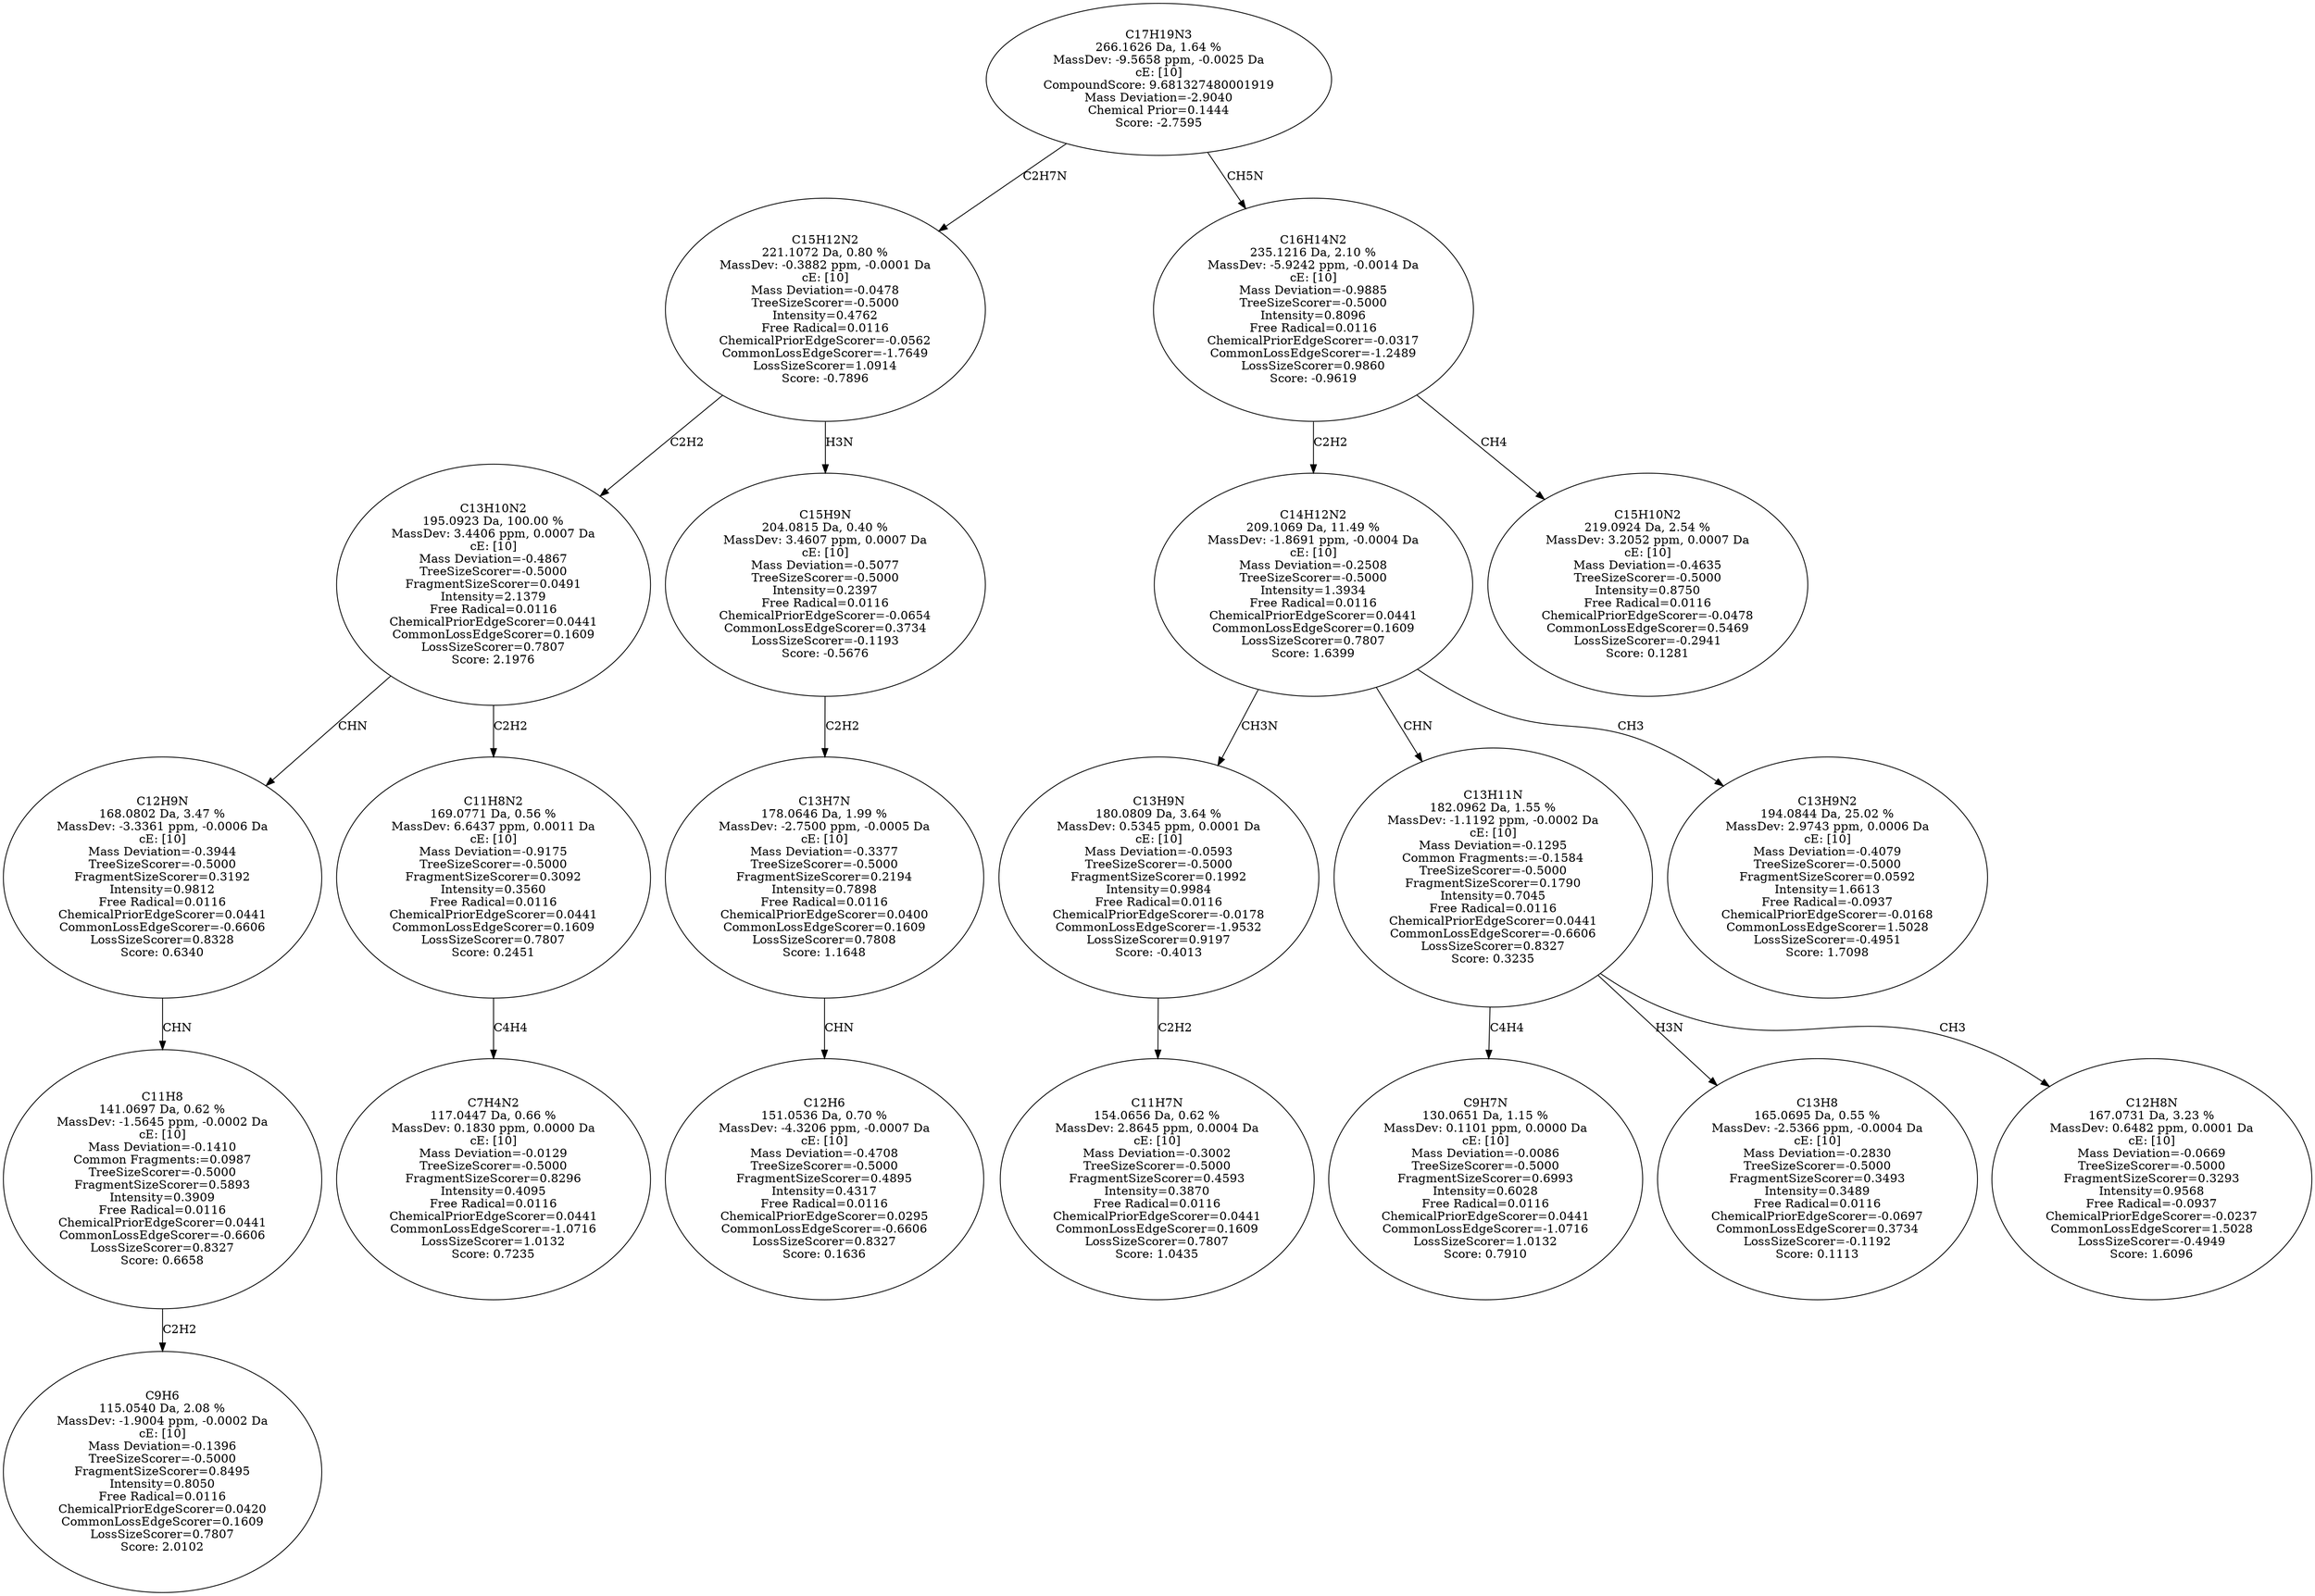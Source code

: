 strict digraph {
v1 [label="C9H6\n115.0540 Da, 2.08 %\nMassDev: -1.9004 ppm, -0.0002 Da\ncE: [10]\nMass Deviation=-0.1396\nTreeSizeScorer=-0.5000\nFragmentSizeScorer=0.8495\nIntensity=0.8050\nFree Radical=0.0116\nChemicalPriorEdgeScorer=0.0420\nCommonLossEdgeScorer=0.1609\nLossSizeScorer=0.7807\nScore: 2.0102"];
v2 [label="C11H8\n141.0697 Da, 0.62 %\nMassDev: -1.5645 ppm, -0.0002 Da\ncE: [10]\nMass Deviation=-0.1410\nCommon Fragments:=0.0987\nTreeSizeScorer=-0.5000\nFragmentSizeScorer=0.5893\nIntensity=0.3909\nFree Radical=0.0116\nChemicalPriorEdgeScorer=0.0441\nCommonLossEdgeScorer=-0.6606\nLossSizeScorer=0.8327\nScore: 0.6658"];
v3 [label="C12H9N\n168.0802 Da, 3.47 %\nMassDev: -3.3361 ppm, -0.0006 Da\ncE: [10]\nMass Deviation=-0.3944\nTreeSizeScorer=-0.5000\nFragmentSizeScorer=0.3192\nIntensity=0.9812\nFree Radical=0.0116\nChemicalPriorEdgeScorer=0.0441\nCommonLossEdgeScorer=-0.6606\nLossSizeScorer=0.8328\nScore: 0.6340"];
v4 [label="C7H4N2\n117.0447 Da, 0.66 %\nMassDev: 0.1830 ppm, 0.0000 Da\ncE: [10]\nMass Deviation=-0.0129\nTreeSizeScorer=-0.5000\nFragmentSizeScorer=0.8296\nIntensity=0.4095\nFree Radical=0.0116\nChemicalPriorEdgeScorer=0.0441\nCommonLossEdgeScorer=-1.0716\nLossSizeScorer=1.0132\nScore: 0.7235"];
v5 [label="C11H8N2\n169.0771 Da, 0.56 %\nMassDev: 6.6437 ppm, 0.0011 Da\ncE: [10]\nMass Deviation=-0.9175\nTreeSizeScorer=-0.5000\nFragmentSizeScorer=0.3092\nIntensity=0.3560\nFree Radical=0.0116\nChemicalPriorEdgeScorer=0.0441\nCommonLossEdgeScorer=0.1609\nLossSizeScorer=0.7807\nScore: 0.2451"];
v6 [label="C13H10N2\n195.0923 Da, 100.00 %\nMassDev: 3.4406 ppm, 0.0007 Da\ncE: [10]\nMass Deviation=-0.4867\nTreeSizeScorer=-0.5000\nFragmentSizeScorer=0.0491\nIntensity=2.1379\nFree Radical=0.0116\nChemicalPriorEdgeScorer=0.0441\nCommonLossEdgeScorer=0.1609\nLossSizeScorer=0.7807\nScore: 2.1976"];
v7 [label="C12H6\n151.0536 Da, 0.70 %\nMassDev: -4.3206 ppm, -0.0007 Da\ncE: [10]\nMass Deviation=-0.4708\nTreeSizeScorer=-0.5000\nFragmentSizeScorer=0.4895\nIntensity=0.4317\nFree Radical=0.0116\nChemicalPriorEdgeScorer=0.0295\nCommonLossEdgeScorer=-0.6606\nLossSizeScorer=0.8327\nScore: 0.1636"];
v8 [label="C13H7N\n178.0646 Da, 1.99 %\nMassDev: -2.7500 ppm, -0.0005 Da\ncE: [10]\nMass Deviation=-0.3377\nTreeSizeScorer=-0.5000\nFragmentSizeScorer=0.2194\nIntensity=0.7898\nFree Radical=0.0116\nChemicalPriorEdgeScorer=0.0400\nCommonLossEdgeScorer=0.1609\nLossSizeScorer=0.7808\nScore: 1.1648"];
v9 [label="C15H9N\n204.0815 Da, 0.40 %\nMassDev: 3.4607 ppm, 0.0007 Da\ncE: [10]\nMass Deviation=-0.5077\nTreeSizeScorer=-0.5000\nIntensity=0.2397\nFree Radical=0.0116\nChemicalPriorEdgeScorer=-0.0654\nCommonLossEdgeScorer=0.3734\nLossSizeScorer=-0.1193\nScore: -0.5676"];
v10 [label="C15H12N2\n221.1072 Da, 0.80 %\nMassDev: -0.3882 ppm, -0.0001 Da\ncE: [10]\nMass Deviation=-0.0478\nTreeSizeScorer=-0.5000\nIntensity=0.4762\nFree Radical=0.0116\nChemicalPriorEdgeScorer=-0.0562\nCommonLossEdgeScorer=-1.7649\nLossSizeScorer=1.0914\nScore: -0.7896"];
v11 [label="C11H7N\n154.0656 Da, 0.62 %\nMassDev: 2.8645 ppm, 0.0004 Da\ncE: [10]\nMass Deviation=-0.3002\nTreeSizeScorer=-0.5000\nFragmentSizeScorer=0.4593\nIntensity=0.3870\nFree Radical=0.0116\nChemicalPriorEdgeScorer=0.0441\nCommonLossEdgeScorer=0.1609\nLossSizeScorer=0.7807\nScore: 1.0435"];
v12 [label="C13H9N\n180.0809 Da, 3.64 %\nMassDev: 0.5345 ppm, 0.0001 Da\ncE: [10]\nMass Deviation=-0.0593\nTreeSizeScorer=-0.5000\nFragmentSizeScorer=0.1992\nIntensity=0.9984\nFree Radical=0.0116\nChemicalPriorEdgeScorer=-0.0178\nCommonLossEdgeScorer=-1.9532\nLossSizeScorer=0.9197\nScore: -0.4013"];
v13 [label="C9H7N\n130.0651 Da, 1.15 %\nMassDev: 0.1101 ppm, 0.0000 Da\ncE: [10]\nMass Deviation=-0.0086\nTreeSizeScorer=-0.5000\nFragmentSizeScorer=0.6993\nIntensity=0.6028\nFree Radical=0.0116\nChemicalPriorEdgeScorer=0.0441\nCommonLossEdgeScorer=-1.0716\nLossSizeScorer=1.0132\nScore: 0.7910"];
v14 [label="C13H8\n165.0695 Da, 0.55 %\nMassDev: -2.5366 ppm, -0.0004 Da\ncE: [10]\nMass Deviation=-0.2830\nTreeSizeScorer=-0.5000\nFragmentSizeScorer=0.3493\nIntensity=0.3489\nFree Radical=0.0116\nChemicalPriorEdgeScorer=-0.0697\nCommonLossEdgeScorer=0.3734\nLossSizeScorer=-0.1192\nScore: 0.1113"];
v15 [label="C12H8N\n167.0731 Da, 3.23 %\nMassDev: 0.6482 ppm, 0.0001 Da\ncE: [10]\nMass Deviation=-0.0669\nTreeSizeScorer=-0.5000\nFragmentSizeScorer=0.3293\nIntensity=0.9568\nFree Radical=-0.0937\nChemicalPriorEdgeScorer=-0.0237\nCommonLossEdgeScorer=1.5028\nLossSizeScorer=-0.4949\nScore: 1.6096"];
v16 [label="C13H11N\n182.0962 Da, 1.55 %\nMassDev: -1.1192 ppm, -0.0002 Da\ncE: [10]\nMass Deviation=-0.1295\nCommon Fragments:=-0.1584\nTreeSizeScorer=-0.5000\nFragmentSizeScorer=0.1790\nIntensity=0.7045\nFree Radical=0.0116\nChemicalPriorEdgeScorer=0.0441\nCommonLossEdgeScorer=-0.6606\nLossSizeScorer=0.8327\nScore: 0.3235"];
v17 [label="C13H9N2\n194.0844 Da, 25.02 %\nMassDev: 2.9743 ppm, 0.0006 Da\ncE: [10]\nMass Deviation=-0.4079\nTreeSizeScorer=-0.5000\nFragmentSizeScorer=0.0592\nIntensity=1.6613\nFree Radical=-0.0937\nChemicalPriorEdgeScorer=-0.0168\nCommonLossEdgeScorer=1.5028\nLossSizeScorer=-0.4951\nScore: 1.7098"];
v18 [label="C14H12N2\n209.1069 Da, 11.49 %\nMassDev: -1.8691 ppm, -0.0004 Da\ncE: [10]\nMass Deviation=-0.2508\nTreeSizeScorer=-0.5000\nIntensity=1.3934\nFree Radical=0.0116\nChemicalPriorEdgeScorer=0.0441\nCommonLossEdgeScorer=0.1609\nLossSizeScorer=0.7807\nScore: 1.6399"];
v19 [label="C15H10N2\n219.0924 Da, 2.54 %\nMassDev: 3.2052 ppm, 0.0007 Da\ncE: [10]\nMass Deviation=-0.4635\nTreeSizeScorer=-0.5000\nIntensity=0.8750\nFree Radical=0.0116\nChemicalPriorEdgeScorer=-0.0478\nCommonLossEdgeScorer=0.5469\nLossSizeScorer=-0.2941\nScore: 0.1281"];
v20 [label="C16H14N2\n235.1216 Da, 2.10 %\nMassDev: -5.9242 ppm, -0.0014 Da\ncE: [10]\nMass Deviation=-0.9885\nTreeSizeScorer=-0.5000\nIntensity=0.8096\nFree Radical=0.0116\nChemicalPriorEdgeScorer=-0.0317\nCommonLossEdgeScorer=-1.2489\nLossSizeScorer=0.9860\nScore: -0.9619"];
v21 [label="C17H19N3\n266.1626 Da, 1.64 %\nMassDev: -9.5658 ppm, -0.0025 Da\ncE: [10]\nCompoundScore: 9.681327480001919\nMass Deviation=-2.9040\nChemical Prior=0.1444\nScore: -2.7595"];
v2 -> v1 [label="C2H2"];
v3 -> v2 [label="CHN"];
v6 -> v3 [label="CHN"];
v5 -> v4 [label="C4H4"];
v6 -> v5 [label="C2H2"];
v10 -> v6 [label="C2H2"];
v8 -> v7 [label="CHN"];
v9 -> v8 [label="C2H2"];
v10 -> v9 [label="H3N"];
v21 -> v10 [label="C2H7N"];
v12 -> v11 [label="C2H2"];
v18 -> v12 [label="CH3N"];
v16 -> v13 [label="C4H4"];
v16 -> v14 [label="H3N"];
v16 -> v15 [label="CH3"];
v18 -> v16 [label="CHN"];
v18 -> v17 [label="CH3"];
v20 -> v18 [label="C2H2"];
v20 -> v19 [label="CH4"];
v21 -> v20 [label="CH5N"];
}